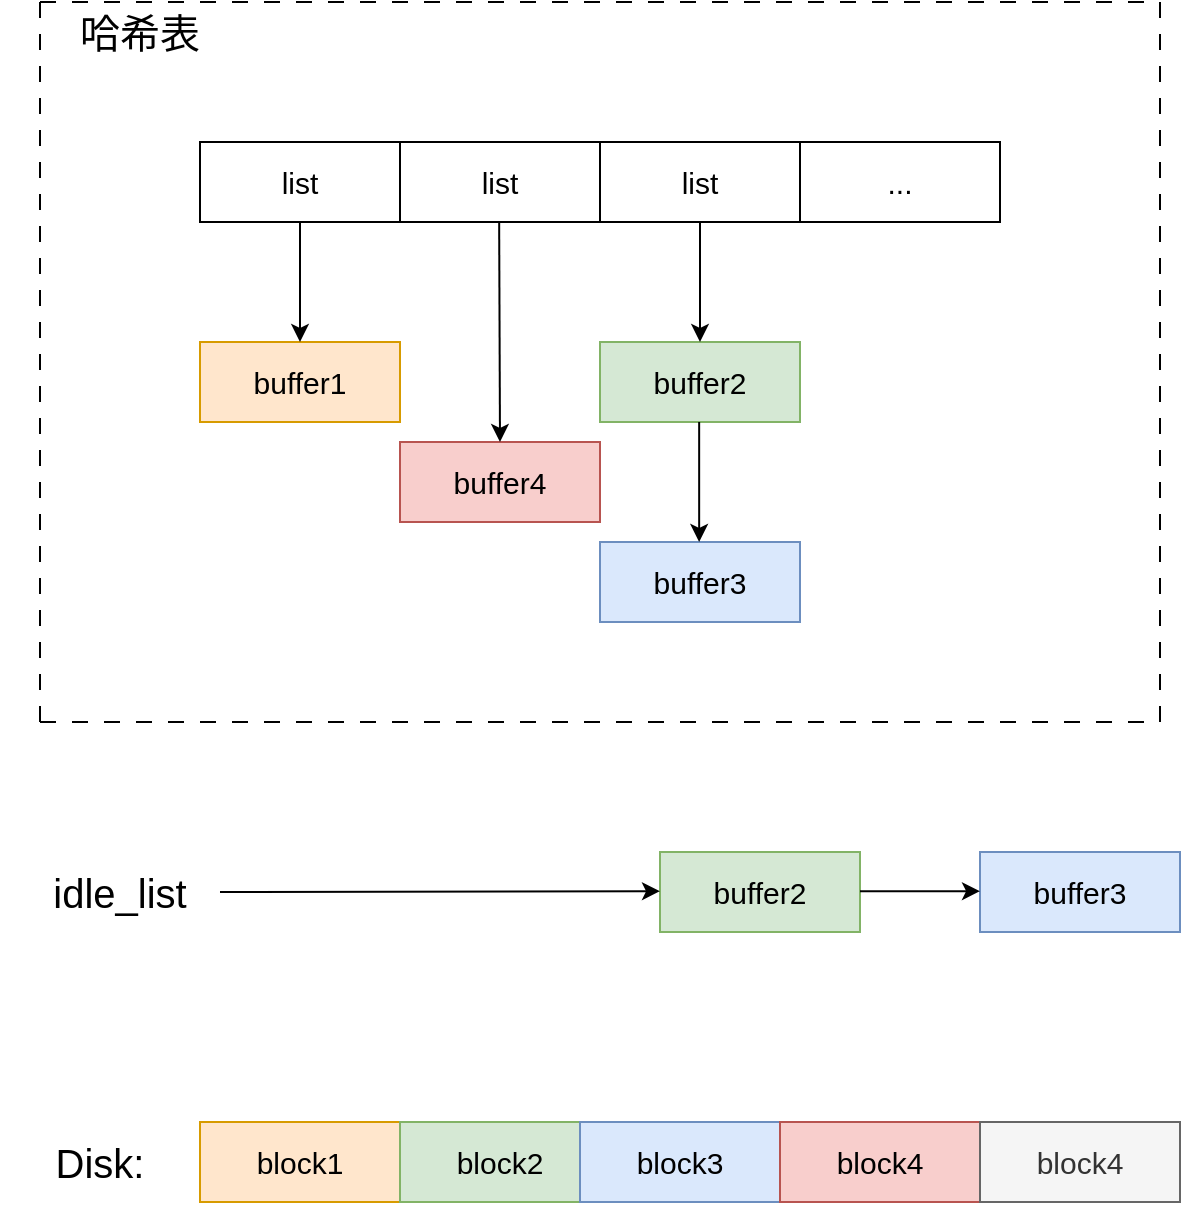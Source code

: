 <mxfile version="28.2.3">
  <diagram name="第 1 页" id="3C85452dedP2BdvEUXxC">
    <mxGraphModel dx="1205" dy="773" grid="1" gridSize="10" guides="1" tooltips="1" connect="1" arrows="1" fold="1" page="1" pageScale="1" pageWidth="827" pageHeight="1169" math="0" shadow="0">
      <root>
        <mxCell id="0" />
        <mxCell id="1" parent="0" />
        <mxCell id="aO45Ni_4_YtZBOvJ0jxf-1" value="idle_list" style="text;html=1;align=center;verticalAlign=middle;whiteSpace=wrap;rounded=0;fontSize=20;" vertex="1" parent="1">
          <mxGeometry x="300" y="705" width="100" height="40" as="geometry" />
        </mxCell>
        <mxCell id="aO45Ni_4_YtZBOvJ0jxf-4" value="buffer2" style="rounded=0;whiteSpace=wrap;html=1;fontSize=15;fillColor=#d5e8d4;strokeColor=#82b366;" vertex="1" parent="1">
          <mxGeometry x="620" y="705" width="100" height="40" as="geometry" />
        </mxCell>
        <mxCell id="aO45Ni_4_YtZBOvJ0jxf-5" value="" style="endArrow=classic;html=1;rounded=0;exitX=1;exitY=0.5;exitDx=0;exitDy=0;" edge="1" parent="1" source="aO45Ni_4_YtZBOvJ0jxf-1">
          <mxGeometry width="50" height="50" relative="1" as="geometry">
            <mxPoint x="560" y="724.58" as="sourcePoint" />
            <mxPoint x="620" y="724.58" as="targetPoint" />
          </mxGeometry>
        </mxCell>
        <mxCell id="aO45Ni_4_YtZBOvJ0jxf-6" value="buffer3" style="rounded=0;whiteSpace=wrap;html=1;fontSize=15;fillColor=#dae8fc;strokeColor=#6c8ebf;" vertex="1" parent="1">
          <mxGeometry x="780" y="705" width="100" height="40" as="geometry" />
        </mxCell>
        <mxCell id="aO45Ni_4_YtZBOvJ0jxf-7" value="" style="endArrow=classic;html=1;rounded=0;exitX=1;exitY=0.5;exitDx=0;exitDy=0;" edge="1" parent="1">
          <mxGeometry width="50" height="50" relative="1" as="geometry">
            <mxPoint x="720" y="724.58" as="sourcePoint" />
            <mxPoint x="780" y="724.58" as="targetPoint" />
          </mxGeometry>
        </mxCell>
        <mxCell id="aO45Ni_4_YtZBOvJ0jxf-8" value="list" style="rounded=0;whiteSpace=wrap;html=1;fontSize=15;" vertex="1" parent="1">
          <mxGeometry x="390" y="350" width="100" height="40" as="geometry" />
        </mxCell>
        <mxCell id="aO45Ni_4_YtZBOvJ0jxf-9" value="list" style="rounded=0;whiteSpace=wrap;html=1;fontSize=15;" vertex="1" parent="1">
          <mxGeometry x="490" y="350" width="100" height="40" as="geometry" />
        </mxCell>
        <mxCell id="aO45Ni_4_YtZBOvJ0jxf-10" value="list" style="rounded=0;whiteSpace=wrap;html=1;fontSize=15;" vertex="1" parent="1">
          <mxGeometry x="590" y="350" width="100" height="40" as="geometry" />
        </mxCell>
        <mxCell id="aO45Ni_4_YtZBOvJ0jxf-11" value="..." style="rounded=0;whiteSpace=wrap;html=1;fontSize=15;" vertex="1" parent="1">
          <mxGeometry x="690" y="350" width="100" height="40" as="geometry" />
        </mxCell>
        <mxCell id="aO45Ni_4_YtZBOvJ0jxf-12" value="buffer1" style="rounded=0;whiteSpace=wrap;html=1;fontSize=15;fillColor=#ffe6cc;strokeColor=#d79b00;" vertex="1" parent="1">
          <mxGeometry x="390" y="450" width="100" height="40" as="geometry" />
        </mxCell>
        <mxCell id="aO45Ni_4_YtZBOvJ0jxf-13" value="buffer2" style="rounded=0;whiteSpace=wrap;html=1;fontSize=15;fillColor=#d5e8d4;strokeColor=#82b366;" vertex="1" parent="1">
          <mxGeometry x="590" y="450" width="100" height="40" as="geometry" />
        </mxCell>
        <mxCell id="aO45Ni_4_YtZBOvJ0jxf-14" value="buffer3" style="rounded=0;whiteSpace=wrap;html=1;fontSize=15;fillColor=#dae8fc;strokeColor=#6c8ebf;" vertex="1" parent="1">
          <mxGeometry x="590" y="550" width="100" height="40" as="geometry" />
        </mxCell>
        <mxCell id="aO45Ni_4_YtZBOvJ0jxf-15" value="" style="endArrow=classic;html=1;rounded=0;exitX=0.5;exitY=1;exitDx=0;exitDy=0;entryX=0.5;entryY=0;entryDx=0;entryDy=0;" edge="1" parent="1" source="aO45Ni_4_YtZBOvJ0jxf-8" target="aO45Ni_4_YtZBOvJ0jxf-12">
          <mxGeometry width="50" height="50" relative="1" as="geometry">
            <mxPoint x="560" y="480" as="sourcePoint" />
            <mxPoint x="610" y="430" as="targetPoint" />
          </mxGeometry>
        </mxCell>
        <mxCell id="aO45Ni_4_YtZBOvJ0jxf-16" value="" style="endArrow=classic;html=1;rounded=0;exitX=0.5;exitY=1;exitDx=0;exitDy=0;entryX=0.5;entryY=0;entryDx=0;entryDy=0;" edge="1" parent="1" source="aO45Ni_4_YtZBOvJ0jxf-10" target="aO45Ni_4_YtZBOvJ0jxf-13">
          <mxGeometry width="50" height="50" relative="1" as="geometry">
            <mxPoint x="560" y="480" as="sourcePoint" />
            <mxPoint x="610" y="430" as="targetPoint" />
          </mxGeometry>
        </mxCell>
        <mxCell id="aO45Ni_4_YtZBOvJ0jxf-17" value="" style="endArrow=classic;html=1;rounded=0;exitX=0.5;exitY=1;exitDx=0;exitDy=0;entryX=0.5;entryY=0;entryDx=0;entryDy=0;" edge="1" parent="1">
          <mxGeometry width="50" height="50" relative="1" as="geometry">
            <mxPoint x="639.58" y="490" as="sourcePoint" />
            <mxPoint x="639.58" y="550" as="targetPoint" />
          </mxGeometry>
        </mxCell>
        <mxCell id="aO45Ni_4_YtZBOvJ0jxf-18" value="buffer4" style="rounded=0;whiteSpace=wrap;html=1;fontSize=15;fillColor=#f8cecc;strokeColor=#b85450;" vertex="1" parent="1">
          <mxGeometry x="490" y="500" width="100" height="40" as="geometry" />
        </mxCell>
        <mxCell id="aO45Ni_4_YtZBOvJ0jxf-19" value="" style="endArrow=classic;html=1;rounded=0;exitX=0.5;exitY=1;exitDx=0;exitDy=0;entryX=0.5;entryY=0;entryDx=0;entryDy=0;" edge="1" parent="1" target="aO45Ni_4_YtZBOvJ0jxf-18">
          <mxGeometry width="50" height="50" relative="1" as="geometry">
            <mxPoint x="539.58" y="390" as="sourcePoint" />
            <mxPoint x="539.58" y="450" as="targetPoint" />
          </mxGeometry>
        </mxCell>
        <mxCell id="aO45Ni_4_YtZBOvJ0jxf-20" value="" style="endArrow=none;html=1;rounded=0;dashed=1;dashPattern=8 8;" edge="1" parent="1">
          <mxGeometry width="50" height="50" relative="1" as="geometry">
            <mxPoint x="310" y="640" as="sourcePoint" />
            <mxPoint x="870" y="640" as="targetPoint" />
          </mxGeometry>
        </mxCell>
        <mxCell id="aO45Ni_4_YtZBOvJ0jxf-21" value="" style="endArrow=none;html=1;rounded=0;dashed=1;dashPattern=8 8;" edge="1" parent="1">
          <mxGeometry width="50" height="50" relative="1" as="geometry">
            <mxPoint x="310" y="280" as="sourcePoint" />
            <mxPoint x="870" y="280" as="targetPoint" />
          </mxGeometry>
        </mxCell>
        <mxCell id="aO45Ni_4_YtZBOvJ0jxf-22" value="" style="endArrow=none;html=1;rounded=0;dashed=1;dashPattern=8 8;" edge="1" parent="1">
          <mxGeometry width="50" height="50" relative="1" as="geometry">
            <mxPoint x="310" y="280" as="sourcePoint" />
            <mxPoint x="310" y="640" as="targetPoint" />
          </mxGeometry>
        </mxCell>
        <mxCell id="aO45Ni_4_YtZBOvJ0jxf-23" value="" style="endArrow=none;html=1;rounded=0;dashed=1;dashPattern=8 8;" edge="1" parent="1">
          <mxGeometry width="50" height="50" relative="1" as="geometry">
            <mxPoint x="870" y="280" as="sourcePoint" />
            <mxPoint x="870" y="640" as="targetPoint" />
          </mxGeometry>
        </mxCell>
        <mxCell id="aO45Ni_4_YtZBOvJ0jxf-24" value="哈希表" style="text;html=1;align=center;verticalAlign=middle;whiteSpace=wrap;rounded=0;fontSize=20;" vertex="1" parent="1">
          <mxGeometry x="310" y="280" width="100" height="30" as="geometry" />
        </mxCell>
        <mxCell id="aO45Ni_4_YtZBOvJ0jxf-25" value="block1" style="rounded=0;whiteSpace=wrap;html=1;fontSize=15;fillColor=#ffe6cc;strokeColor=#d79b00;" vertex="1" parent="1">
          <mxGeometry x="390" y="840" width="100" height="40" as="geometry" />
        </mxCell>
        <mxCell id="aO45Ni_4_YtZBOvJ0jxf-26" value="block2" style="rounded=0;whiteSpace=wrap;html=1;fontSize=15;fillColor=#d5e8d4;strokeColor=#82b366;" vertex="1" parent="1">
          <mxGeometry x="490" y="840" width="100" height="40" as="geometry" />
        </mxCell>
        <mxCell id="aO45Ni_4_YtZBOvJ0jxf-27" value="block3" style="rounded=0;whiteSpace=wrap;html=1;fontSize=15;fillColor=#dae8fc;strokeColor=#6c8ebf;" vertex="1" parent="1">
          <mxGeometry x="580" y="840" width="100" height="40" as="geometry" />
        </mxCell>
        <mxCell id="aO45Ni_4_YtZBOvJ0jxf-28" value="block4" style="rounded=0;whiteSpace=wrap;html=1;fontSize=15;fillColor=#f8cecc;strokeColor=#b85450;" vertex="1" parent="1">
          <mxGeometry x="680" y="840" width="100" height="40" as="geometry" />
        </mxCell>
        <mxCell id="aO45Ni_4_YtZBOvJ0jxf-29" value="block4" style="rounded=0;whiteSpace=wrap;html=1;fontSize=15;fillColor=#f5f5f5;strokeColor=#666666;fontColor=#333333;" vertex="1" parent="1">
          <mxGeometry x="780" y="840" width="100" height="40" as="geometry" />
        </mxCell>
        <mxCell id="aO45Ni_4_YtZBOvJ0jxf-30" value="Disk:" style="text;html=1;align=center;verticalAlign=middle;whiteSpace=wrap;rounded=0;fontSize=20;" vertex="1" parent="1">
          <mxGeometry x="290" y="840" width="100" height="40" as="geometry" />
        </mxCell>
      </root>
    </mxGraphModel>
  </diagram>
</mxfile>

